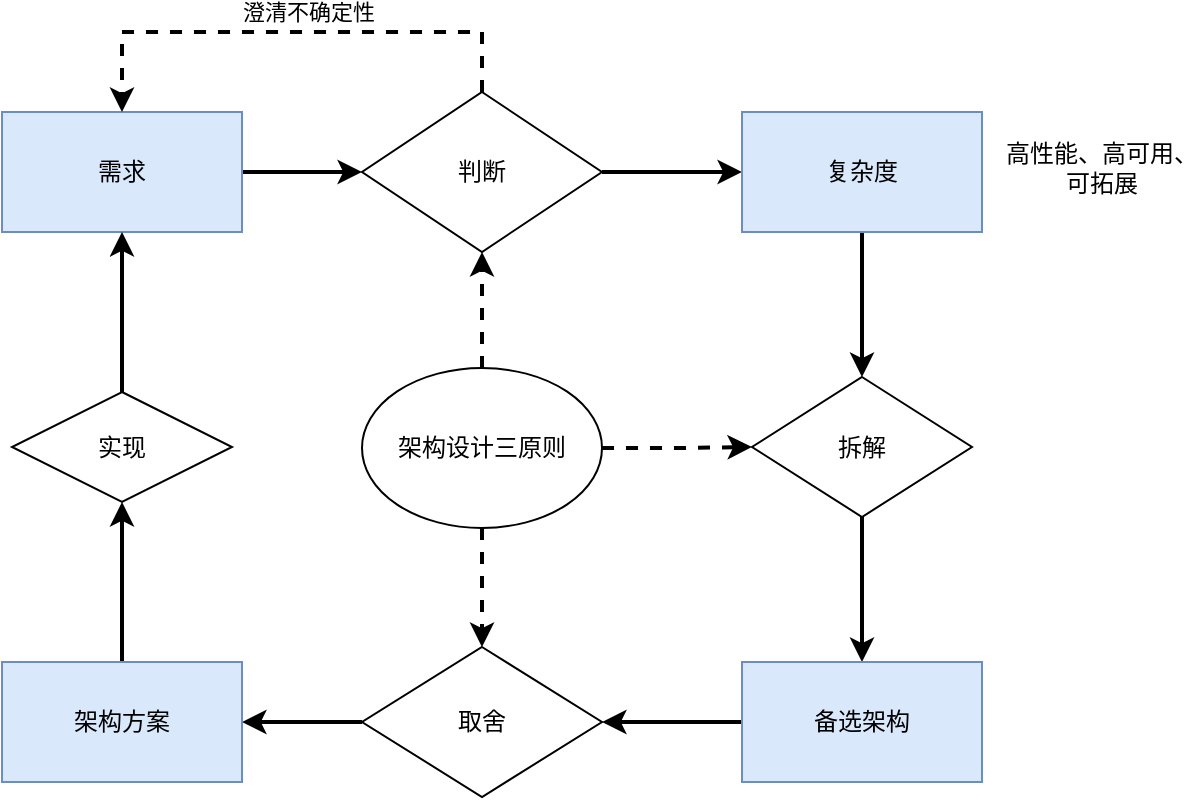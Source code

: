 <mxfile version="24.5.3" type="device">
  <diagram name="第 1 页" id="Wpn75avzvusXCun9IKQ3">
    <mxGraphModel dx="1384" dy="843" grid="1" gridSize="10" guides="1" tooltips="1" connect="1" arrows="1" fold="1" page="1" pageScale="1" pageWidth="827" pageHeight="1169" math="0" shadow="0">
      <root>
        <mxCell id="0" />
        <mxCell id="1" parent="0" />
        <mxCell id="bM1rMaGwJlwP_Sd9nai7-3" value="" style="edgeStyle=orthogonalEdgeStyle;rounded=0;orthogonalLoop=1;jettySize=auto;html=1;strokeWidth=2;" edge="1" parent="1" source="bM1rMaGwJlwP_Sd9nai7-1" target="bM1rMaGwJlwP_Sd9nai7-2">
          <mxGeometry relative="1" as="geometry" />
        </mxCell>
        <mxCell id="bM1rMaGwJlwP_Sd9nai7-1" value="需求" style="rounded=0;whiteSpace=wrap;html=1;fillColor=#dae8fc;strokeColor=#6c8ebf;" vertex="1" parent="1">
          <mxGeometry x="180" y="180" width="120" height="60" as="geometry" />
        </mxCell>
        <mxCell id="bM1rMaGwJlwP_Sd9nai7-5" value="" style="edgeStyle=orthogonalEdgeStyle;rounded=0;orthogonalLoop=1;jettySize=auto;html=1;strokeWidth=2;" edge="1" parent="1" source="bM1rMaGwJlwP_Sd9nai7-2" target="bM1rMaGwJlwP_Sd9nai7-4">
          <mxGeometry relative="1" as="geometry" />
        </mxCell>
        <mxCell id="bM1rMaGwJlwP_Sd9nai7-22" style="edgeStyle=orthogonalEdgeStyle;rounded=0;orthogonalLoop=1;jettySize=auto;html=1;entryX=0.5;entryY=0;entryDx=0;entryDy=0;exitX=0.5;exitY=0;exitDx=0;exitDy=0;dashed=1;strokeWidth=2;" edge="1" parent="1" source="bM1rMaGwJlwP_Sd9nai7-2" target="bM1rMaGwJlwP_Sd9nai7-1">
          <mxGeometry relative="1" as="geometry">
            <Array as="points">
              <mxPoint x="420" y="140" />
              <mxPoint x="240" y="140" />
            </Array>
          </mxGeometry>
        </mxCell>
        <mxCell id="bM1rMaGwJlwP_Sd9nai7-24" value="澄清不确定性" style="edgeLabel;html=1;align=center;verticalAlign=middle;resizable=0;points=[];" vertex="1" connectable="0" parent="bM1rMaGwJlwP_Sd9nai7-22">
          <mxGeometry x="-0.061" y="-4" relative="1" as="geometry">
            <mxPoint y="-6" as="offset" />
          </mxGeometry>
        </mxCell>
        <mxCell id="bM1rMaGwJlwP_Sd9nai7-2" value="判断" style="rhombus;whiteSpace=wrap;html=1;rounded=0;" vertex="1" parent="1">
          <mxGeometry x="360" y="170" width="120" height="80" as="geometry" />
        </mxCell>
        <mxCell id="bM1rMaGwJlwP_Sd9nai7-7" value="" style="edgeStyle=orthogonalEdgeStyle;rounded=0;orthogonalLoop=1;jettySize=auto;html=1;strokeWidth=2;" edge="1" parent="1" source="bM1rMaGwJlwP_Sd9nai7-4" target="bM1rMaGwJlwP_Sd9nai7-6">
          <mxGeometry relative="1" as="geometry" />
        </mxCell>
        <mxCell id="bM1rMaGwJlwP_Sd9nai7-4" value="复杂度" style="whiteSpace=wrap;html=1;rounded=0;fillColor=#dae8fc;strokeColor=#6c8ebf;" vertex="1" parent="1">
          <mxGeometry x="550" y="180" width="120" height="60" as="geometry" />
        </mxCell>
        <mxCell id="bM1rMaGwJlwP_Sd9nai7-9" value="" style="edgeStyle=orthogonalEdgeStyle;rounded=0;orthogonalLoop=1;jettySize=auto;html=1;strokeWidth=2;" edge="1" parent="1" source="bM1rMaGwJlwP_Sd9nai7-6" target="bM1rMaGwJlwP_Sd9nai7-8">
          <mxGeometry relative="1" as="geometry" />
        </mxCell>
        <mxCell id="bM1rMaGwJlwP_Sd9nai7-6" value="拆解" style="rhombus;whiteSpace=wrap;html=1;rounded=0;" vertex="1" parent="1">
          <mxGeometry x="555" y="312.5" width="110" height="70" as="geometry" />
        </mxCell>
        <mxCell id="bM1rMaGwJlwP_Sd9nai7-12" value="" style="edgeStyle=orthogonalEdgeStyle;rounded=0;orthogonalLoop=1;jettySize=auto;html=1;strokeWidth=2;" edge="1" parent="1" source="bM1rMaGwJlwP_Sd9nai7-8" target="bM1rMaGwJlwP_Sd9nai7-11">
          <mxGeometry relative="1" as="geometry" />
        </mxCell>
        <mxCell id="bM1rMaGwJlwP_Sd9nai7-8" value="备选架构" style="whiteSpace=wrap;html=1;rounded=0;fillColor=#dae8fc;strokeColor=#6c8ebf;" vertex="1" parent="1">
          <mxGeometry x="550" y="455" width="120" height="60" as="geometry" />
        </mxCell>
        <mxCell id="bM1rMaGwJlwP_Sd9nai7-14" value="" style="edgeStyle=orthogonalEdgeStyle;rounded=0;orthogonalLoop=1;jettySize=auto;html=1;strokeWidth=2;" edge="1" parent="1" source="bM1rMaGwJlwP_Sd9nai7-11" target="bM1rMaGwJlwP_Sd9nai7-13">
          <mxGeometry relative="1" as="geometry" />
        </mxCell>
        <mxCell id="bM1rMaGwJlwP_Sd9nai7-11" value="取舍" style="rhombus;whiteSpace=wrap;html=1;rounded=0;" vertex="1" parent="1">
          <mxGeometry x="360" y="447.5" width="120" height="75" as="geometry" />
        </mxCell>
        <mxCell id="bM1rMaGwJlwP_Sd9nai7-16" value="" style="edgeStyle=orthogonalEdgeStyle;rounded=0;orthogonalLoop=1;jettySize=auto;html=1;strokeWidth=2;" edge="1" parent="1" source="bM1rMaGwJlwP_Sd9nai7-13" target="bM1rMaGwJlwP_Sd9nai7-15">
          <mxGeometry relative="1" as="geometry" />
        </mxCell>
        <mxCell id="bM1rMaGwJlwP_Sd9nai7-13" value="架构方案" style="whiteSpace=wrap;html=1;rounded=0;fillColor=#dae8fc;strokeColor=#6c8ebf;" vertex="1" parent="1">
          <mxGeometry x="180" y="455" width="120" height="60" as="geometry" />
        </mxCell>
        <mxCell id="bM1rMaGwJlwP_Sd9nai7-17" style="edgeStyle=orthogonalEdgeStyle;rounded=0;orthogonalLoop=1;jettySize=auto;html=1;strokeWidth=2;" edge="1" parent="1" source="bM1rMaGwJlwP_Sd9nai7-15" target="bM1rMaGwJlwP_Sd9nai7-1">
          <mxGeometry relative="1" as="geometry" />
        </mxCell>
        <mxCell id="bM1rMaGwJlwP_Sd9nai7-15" value="实现" style="rhombus;whiteSpace=wrap;html=1;rounded=0;" vertex="1" parent="1">
          <mxGeometry x="185" y="320" width="110" height="55" as="geometry" />
        </mxCell>
        <mxCell id="bM1rMaGwJlwP_Sd9nai7-19" style="edgeStyle=orthogonalEdgeStyle;rounded=0;orthogonalLoop=1;jettySize=auto;html=1;entryX=0.5;entryY=1;entryDx=0;entryDy=0;dashed=1;strokeWidth=2;" edge="1" parent="1" source="bM1rMaGwJlwP_Sd9nai7-18" target="bM1rMaGwJlwP_Sd9nai7-2">
          <mxGeometry relative="1" as="geometry" />
        </mxCell>
        <mxCell id="bM1rMaGwJlwP_Sd9nai7-20" style="edgeStyle=orthogonalEdgeStyle;rounded=0;orthogonalLoop=1;jettySize=auto;html=1;entryX=0;entryY=0.5;entryDx=0;entryDy=0;dashed=1;strokeWidth=2;" edge="1" parent="1" source="bM1rMaGwJlwP_Sd9nai7-18" target="bM1rMaGwJlwP_Sd9nai7-6">
          <mxGeometry relative="1" as="geometry" />
        </mxCell>
        <mxCell id="bM1rMaGwJlwP_Sd9nai7-21" style="edgeStyle=orthogonalEdgeStyle;rounded=0;orthogonalLoop=1;jettySize=auto;html=1;dashed=1;strokeWidth=2;" edge="1" parent="1" source="bM1rMaGwJlwP_Sd9nai7-18" target="bM1rMaGwJlwP_Sd9nai7-11">
          <mxGeometry relative="1" as="geometry" />
        </mxCell>
        <mxCell id="bM1rMaGwJlwP_Sd9nai7-18" value="架构设计三原则" style="ellipse;whiteSpace=wrap;html=1;" vertex="1" parent="1">
          <mxGeometry x="360" y="308" width="120" height="80" as="geometry" />
        </mxCell>
        <mxCell id="bM1rMaGwJlwP_Sd9nai7-23" value="高性能、高可用、可拓展" style="text;html=1;align=center;verticalAlign=middle;whiteSpace=wrap;rounded=0;" vertex="1" parent="1">
          <mxGeometry x="680" y="200" width="100" height="15" as="geometry" />
        </mxCell>
      </root>
    </mxGraphModel>
  </diagram>
</mxfile>
